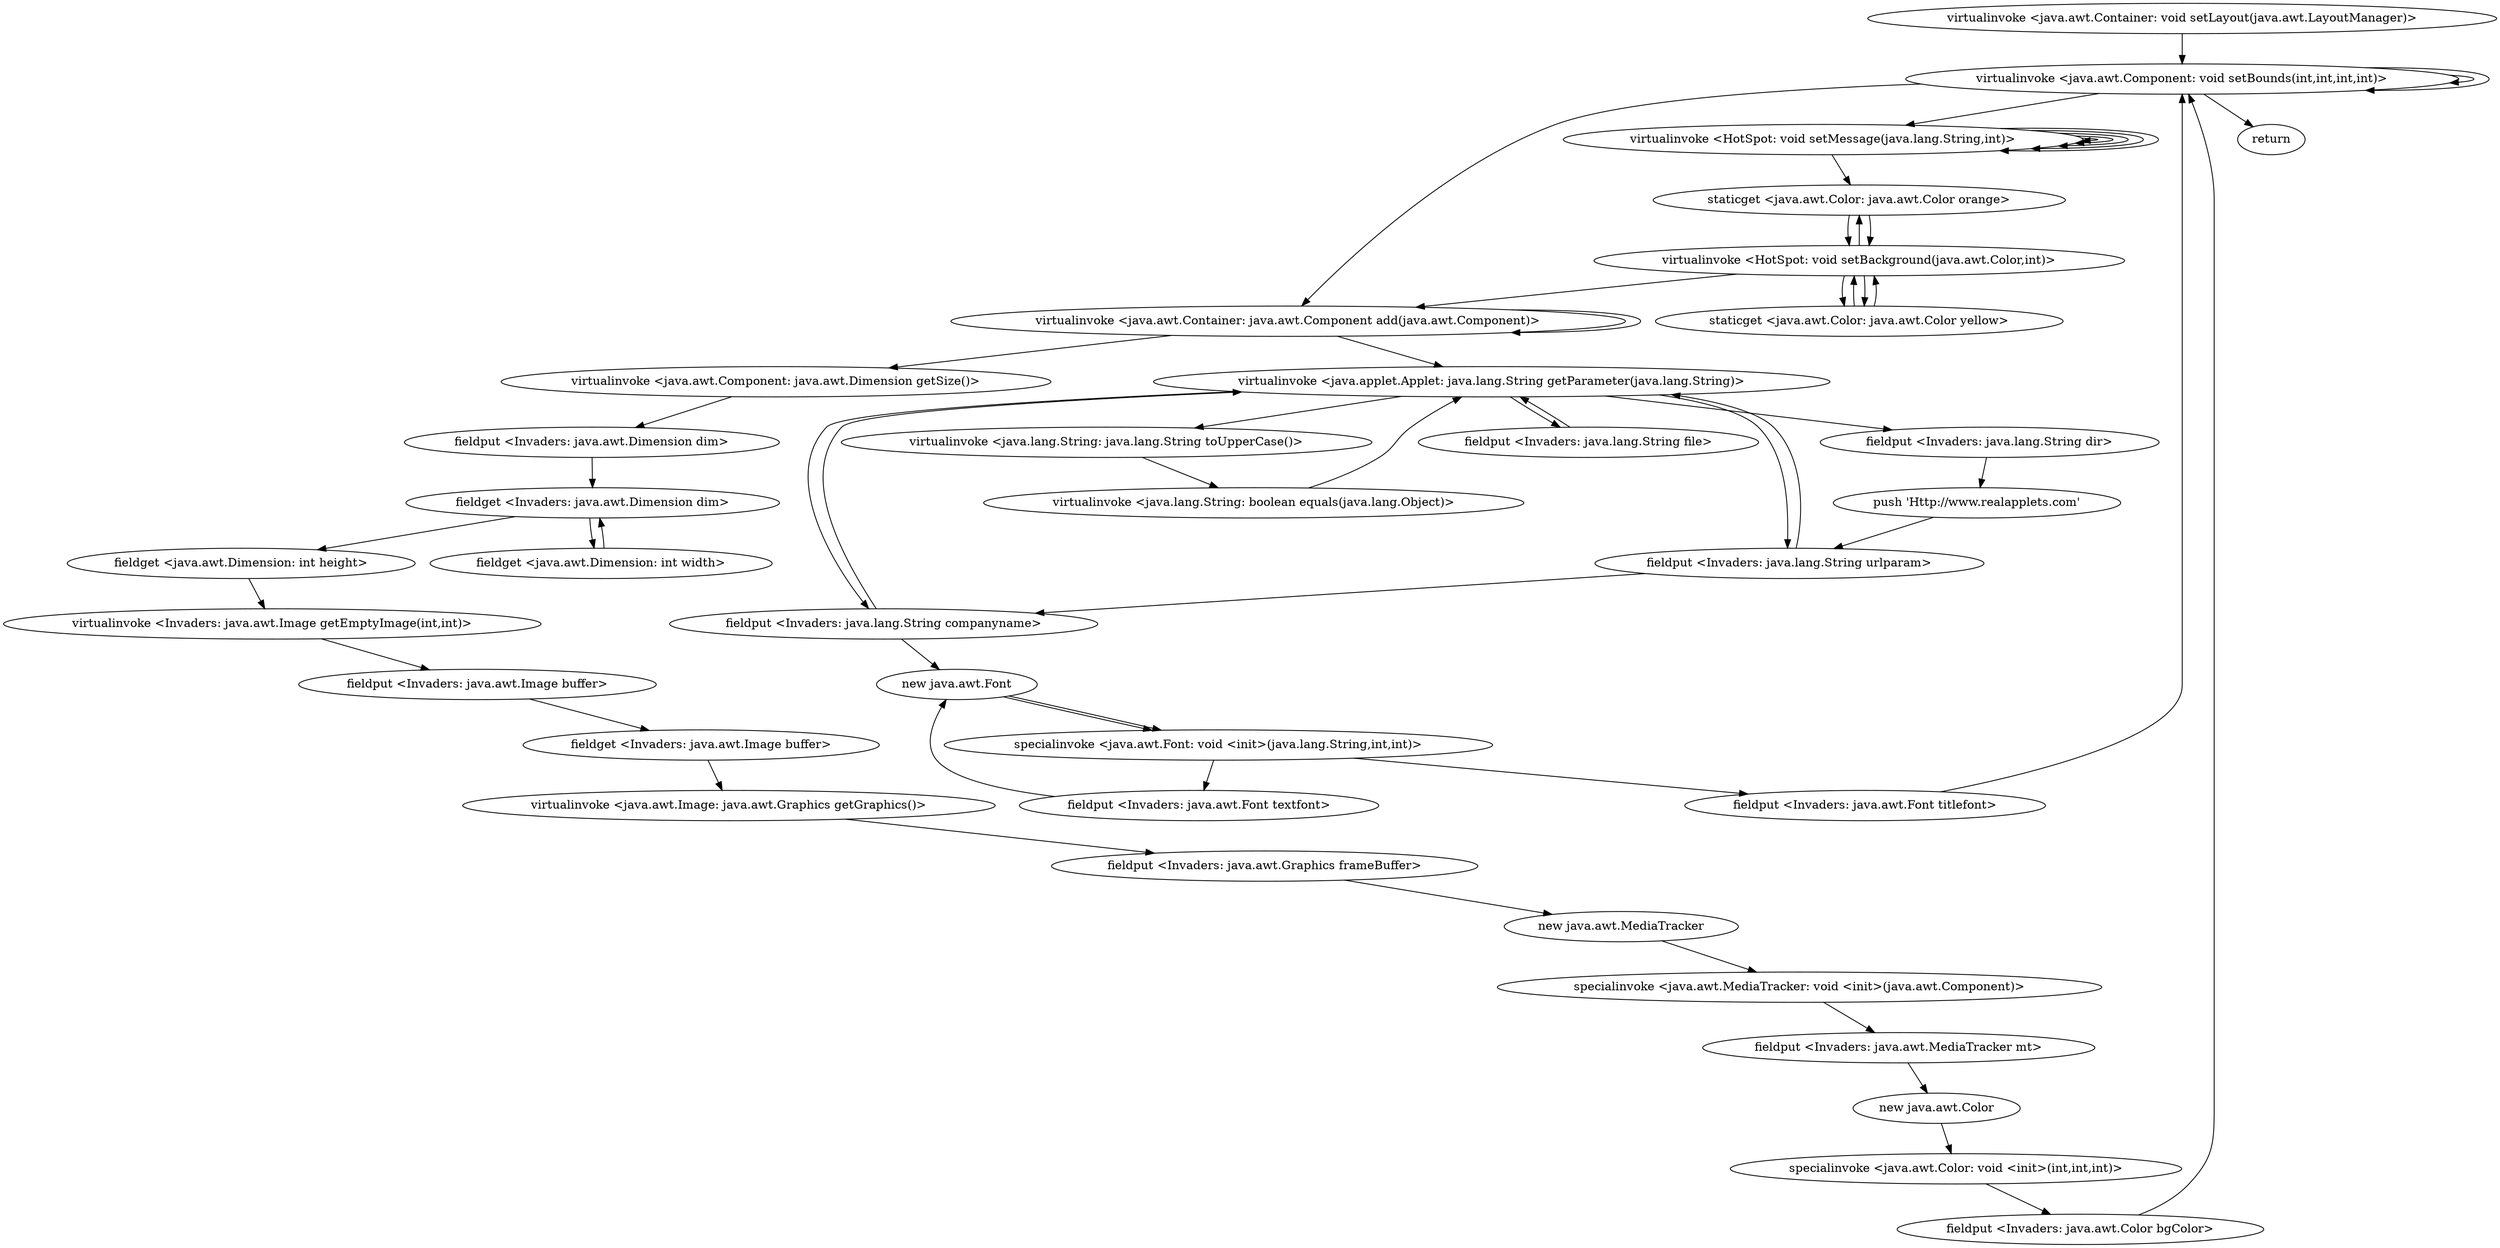 digraph "" {
"virtualinvoke <java.awt.Container: void setLayout(java.awt.LayoutManager)>";
 "virtualinvoke <java.awt.Container: void setLayout(java.awt.LayoutManager)>"->"virtualinvoke <java.awt.Component: void setBounds(int,int,int,int)>";
 "virtualinvoke <java.awt.Component: void setBounds(int,int,int,int)>"->"virtualinvoke <java.awt.Container: java.awt.Component add(java.awt.Component)>";
 "virtualinvoke <java.awt.Container: java.awt.Component add(java.awt.Component)>"->"virtualinvoke <java.applet.Applet: java.lang.String getParameter(java.lang.String)>";
 "virtualinvoke <java.applet.Applet: java.lang.String getParameter(java.lang.String)>"->"fieldput <Invaders: java.lang.String urlparam>";
 "fieldput <Invaders: java.lang.String urlparam>"->"virtualinvoke <java.applet.Applet: java.lang.String getParameter(java.lang.String)>";
 "virtualinvoke <java.applet.Applet: java.lang.String getParameter(java.lang.String)>"->"fieldput <Invaders: java.lang.String companyname>";
 "fieldput <Invaders: java.lang.String companyname>"->"virtualinvoke <java.applet.Applet: java.lang.String getParameter(java.lang.String)>";
 "virtualinvoke <java.applet.Applet: java.lang.String getParameter(java.lang.String)>"->"virtualinvoke <java.lang.String: java.lang.String toUpperCase()>";
 "virtualinvoke <java.lang.String: java.lang.String toUpperCase()>"->"virtualinvoke <java.lang.String: boolean equals(java.lang.Object)>";
 "virtualinvoke <java.lang.String: boolean equals(java.lang.Object)>"->"virtualinvoke <java.applet.Applet: java.lang.String getParameter(java.lang.String)>";
 "virtualinvoke <java.applet.Applet: java.lang.String getParameter(java.lang.String)>"->"fieldput <Invaders: java.lang.String file>";
 "fieldput <Invaders: java.lang.String file>"->"virtualinvoke <java.applet.Applet: java.lang.String getParameter(java.lang.String)>";
 "virtualinvoke <java.applet.Applet: java.lang.String getParameter(java.lang.String)>"->"fieldput <Invaders: java.lang.String dir>";
 "fieldput <Invaders: java.lang.String dir>"->"push 'Http://www.realapplets.com'";
 "push 'Http://www.realapplets.com'"->"fieldput <Invaders: java.lang.String urlparam>";
 "fieldput <Invaders: java.lang.String urlparam>"->"fieldput <Invaders: java.lang.String companyname>";
 "fieldput <Invaders: java.lang.String companyname>"->"new java.awt.Font";
 "new java.awt.Font"->"specialinvoke <java.awt.Font: void <init>(java.lang.String,int,int)>";
 "specialinvoke <java.awt.Font: void <init>(java.lang.String,int,int)>"->"fieldput <Invaders: java.awt.Font textfont>";
 "fieldput <Invaders: java.awt.Font textfont>"->"new java.awt.Font";
 "new java.awt.Font"->"specialinvoke <java.awt.Font: void <init>(java.lang.String,int,int)>";
 "specialinvoke <java.awt.Font: void <init>(java.lang.String,int,int)>"->"fieldput <Invaders: java.awt.Font titlefont>";
 "fieldput <Invaders: java.awt.Font titlefont>"->"virtualinvoke <java.awt.Component: void setBounds(int,int,int,int)>";
 "virtualinvoke <java.awt.Component: void setBounds(int,int,int,int)>"->"virtualinvoke <java.awt.Component: void setBounds(int,int,int,int)>";
 "virtualinvoke <java.awt.Component: void setBounds(int,int,int,int)>"->"virtualinvoke <HotSpot: void setMessage(java.lang.String,int)>";
 "virtualinvoke <HotSpot: void setMessage(java.lang.String,int)>"->"virtualinvoke <HotSpot: void setMessage(java.lang.String,int)>";
 "virtualinvoke <HotSpot: void setMessage(java.lang.String,int)>"->"virtualinvoke <HotSpot: void setMessage(java.lang.String,int)>";
 "virtualinvoke <HotSpot: void setMessage(java.lang.String,int)>"->"virtualinvoke <HotSpot: void setMessage(java.lang.String,int)>";
 "virtualinvoke <HotSpot: void setMessage(java.lang.String,int)>"->"virtualinvoke <HotSpot: void setMessage(java.lang.String,int)>";
 "virtualinvoke <HotSpot: void setMessage(java.lang.String,int)>"->"virtualinvoke <HotSpot: void setMessage(java.lang.String,int)>";
 "virtualinvoke <HotSpot: void setMessage(java.lang.String,int)>"->"staticget <java.awt.Color: java.awt.Color orange>";
 "staticget <java.awt.Color: java.awt.Color orange>"->"virtualinvoke <HotSpot: void setBackground(java.awt.Color,int)>";
 "virtualinvoke <HotSpot: void setBackground(java.awt.Color,int)>"->"staticget <java.awt.Color: java.awt.Color yellow>";
 "staticget <java.awt.Color: java.awt.Color yellow>"->"virtualinvoke <HotSpot: void setBackground(java.awt.Color,int)>";
 "virtualinvoke <HotSpot: void setBackground(java.awt.Color,int)>"->"staticget <java.awt.Color: java.awt.Color yellow>";
 "staticget <java.awt.Color: java.awt.Color yellow>"->"virtualinvoke <HotSpot: void setBackground(java.awt.Color,int)>";
 "virtualinvoke <HotSpot: void setBackground(java.awt.Color,int)>"->"staticget <java.awt.Color: java.awt.Color orange>";
 "staticget <java.awt.Color: java.awt.Color orange>"->"virtualinvoke <HotSpot: void setBackground(java.awt.Color,int)>";
 "virtualinvoke <HotSpot: void setBackground(java.awt.Color,int)>"->"virtualinvoke <java.awt.Container: java.awt.Component add(java.awt.Component)>";
 "virtualinvoke <java.awt.Container: java.awt.Component add(java.awt.Component)>"->"virtualinvoke <java.awt.Container: java.awt.Component add(java.awt.Component)>";
 "virtualinvoke <java.awt.Container: java.awt.Component add(java.awt.Component)>"->"virtualinvoke <java.awt.Component: java.awt.Dimension getSize()>";
 "virtualinvoke <java.awt.Component: java.awt.Dimension getSize()>"->"fieldput <Invaders: java.awt.Dimension dim>";
 "fieldput <Invaders: java.awt.Dimension dim>"->"fieldget <Invaders: java.awt.Dimension dim>";
 "fieldget <Invaders: java.awt.Dimension dim>"->"fieldget <java.awt.Dimension: int width>";
 "fieldget <java.awt.Dimension: int width>"->"fieldget <Invaders: java.awt.Dimension dim>";
 "fieldget <Invaders: java.awt.Dimension dim>"->"fieldget <java.awt.Dimension: int height>";
 "fieldget <java.awt.Dimension: int height>"->"virtualinvoke <Invaders: java.awt.Image getEmptyImage(int,int)>";
 "virtualinvoke <Invaders: java.awt.Image getEmptyImage(int,int)>"->"fieldput <Invaders: java.awt.Image buffer>";
 "fieldput <Invaders: java.awt.Image buffer>"->"fieldget <Invaders: java.awt.Image buffer>";
 "fieldget <Invaders: java.awt.Image buffer>"->"virtualinvoke <java.awt.Image: java.awt.Graphics getGraphics()>";
 "virtualinvoke <java.awt.Image: java.awt.Graphics getGraphics()>"->"fieldput <Invaders: java.awt.Graphics frameBuffer>";
 "fieldput <Invaders: java.awt.Graphics frameBuffer>"->"new java.awt.MediaTracker";
 "new java.awt.MediaTracker"->"specialinvoke <java.awt.MediaTracker: void <init>(java.awt.Component)>";
 "specialinvoke <java.awt.MediaTracker: void <init>(java.awt.Component)>"->"fieldput <Invaders: java.awt.MediaTracker mt>";
 "fieldput <Invaders: java.awt.MediaTracker mt>"->"new java.awt.Color";
 "new java.awt.Color"->"specialinvoke <java.awt.Color: void <init>(int,int,int)>";
 "specialinvoke <java.awt.Color: void <init>(int,int,int)>"->"fieldput <Invaders: java.awt.Color bgColor>";
 "fieldput <Invaders: java.awt.Color bgColor>"->"virtualinvoke <java.awt.Component: void setBounds(int,int,int,int)>";
 "virtualinvoke <java.awt.Component: void setBounds(int,int,int,int)>"->"virtualinvoke <java.awt.Component: void setBounds(int,int,int,int)>";
 "virtualinvoke <java.awt.Component: void setBounds(int,int,int,int)>"->"return";
}
